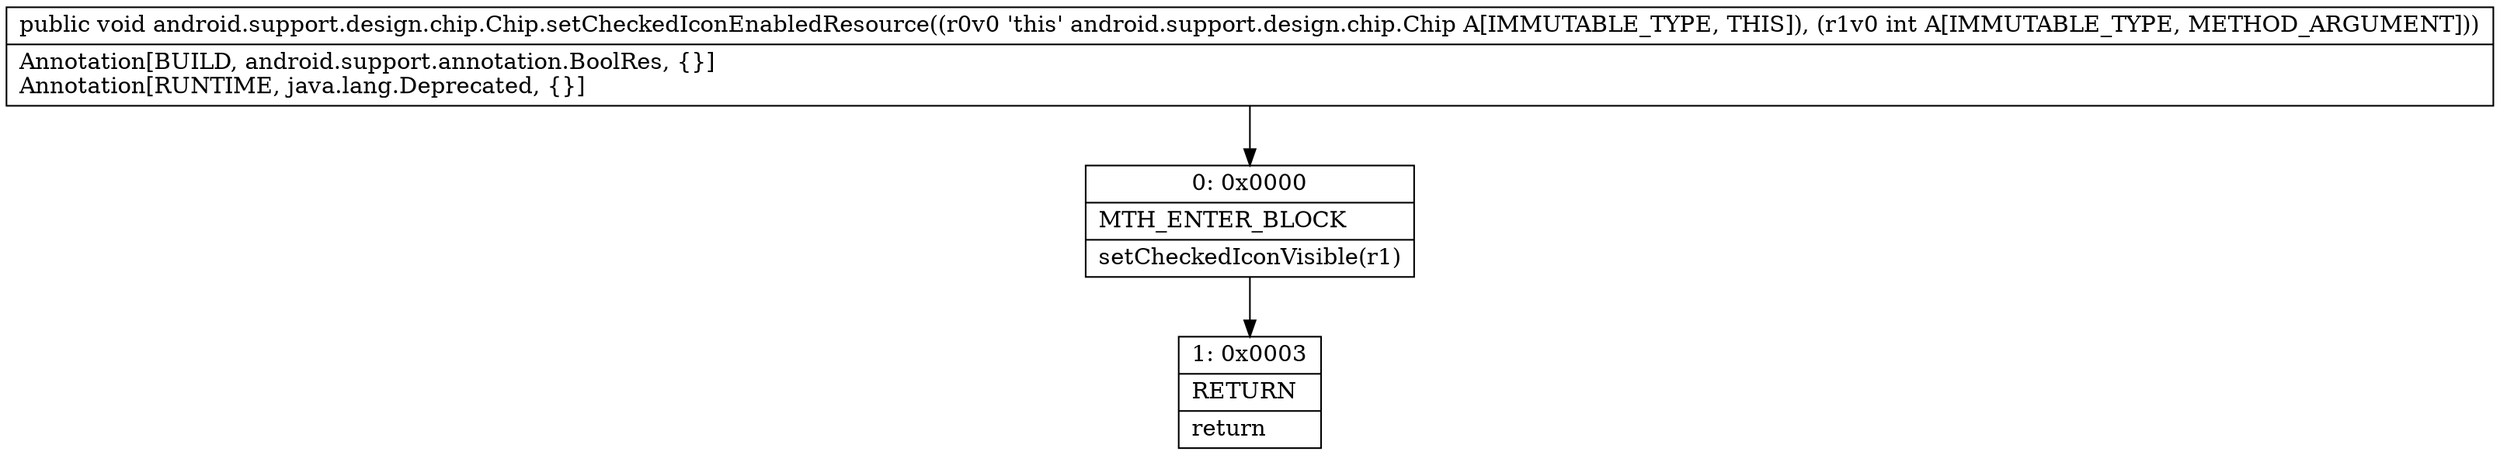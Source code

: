 digraph "CFG forandroid.support.design.chip.Chip.setCheckedIconEnabledResource(I)V" {
Node_0 [shape=record,label="{0\:\ 0x0000|MTH_ENTER_BLOCK\l|setCheckedIconVisible(r1)\l}"];
Node_1 [shape=record,label="{1\:\ 0x0003|RETURN\l|return\l}"];
MethodNode[shape=record,label="{public void android.support.design.chip.Chip.setCheckedIconEnabledResource((r0v0 'this' android.support.design.chip.Chip A[IMMUTABLE_TYPE, THIS]), (r1v0 int A[IMMUTABLE_TYPE, METHOD_ARGUMENT]))  | Annotation[BUILD, android.support.annotation.BoolRes, \{\}]\lAnnotation[RUNTIME, java.lang.Deprecated, \{\}]\l}"];
MethodNode -> Node_0;
Node_0 -> Node_1;
}

